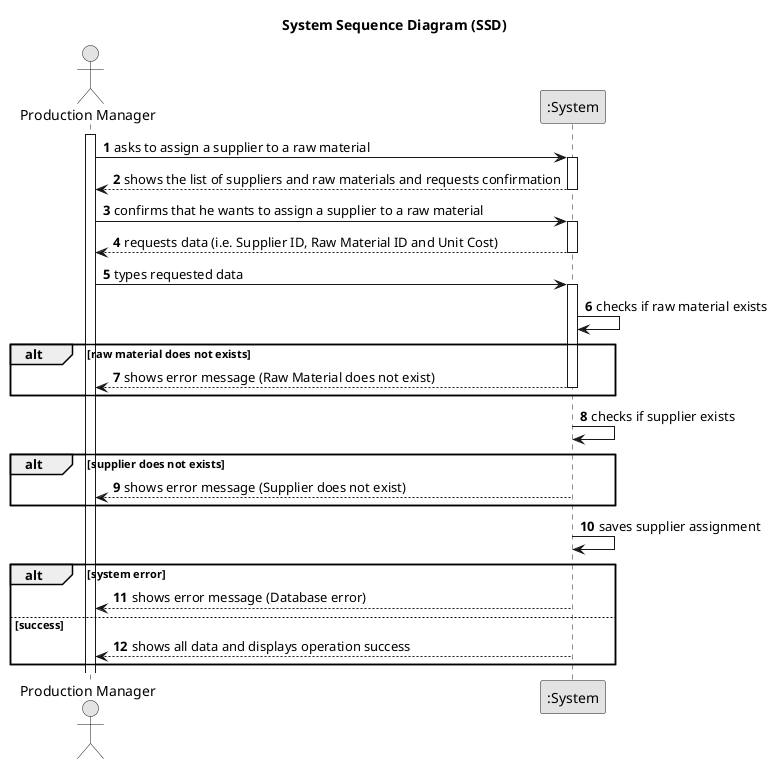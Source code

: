 @startuml
skinparam monochrome true
skinparam packageStyle rectangle
skinparam shadowing false

title System Sequence Diagram (SSD)

autonumber

actor "Production Manager" as PM
participant ":System" as System

activate PM

    PM -> System : asks to assign a supplier to a raw material
    activate System

        System --> PM : shows the list of suppliers and raw materials and requests confirmation
    deactivate System

    PM -> System : confirms that he wants to assign a supplier to a raw material
    activate System

        System --> PM : requests data (i.e. Supplier ID, Raw Material ID and Unit Cost)
    deactivate System

    PM -> System : types requested data
    activate System

            System -> System : checks if raw material exists
            alt raw material does not exists
                System --> PM : shows error message (Raw Material does not exist)
                deactivate System
            end

            System -> System : checks if supplier exists
            alt supplier does not exists
                System --> PM : shows error message (Supplier does not exist)
                deactivate System
            end

            System -> System : saves supplier assignment
            alt system error
                System --> PM : shows error message (Database error)
                deactivate System
            else success
                System --> PM : shows all data and displays operation success
                deactivate System
            end

@enduml
